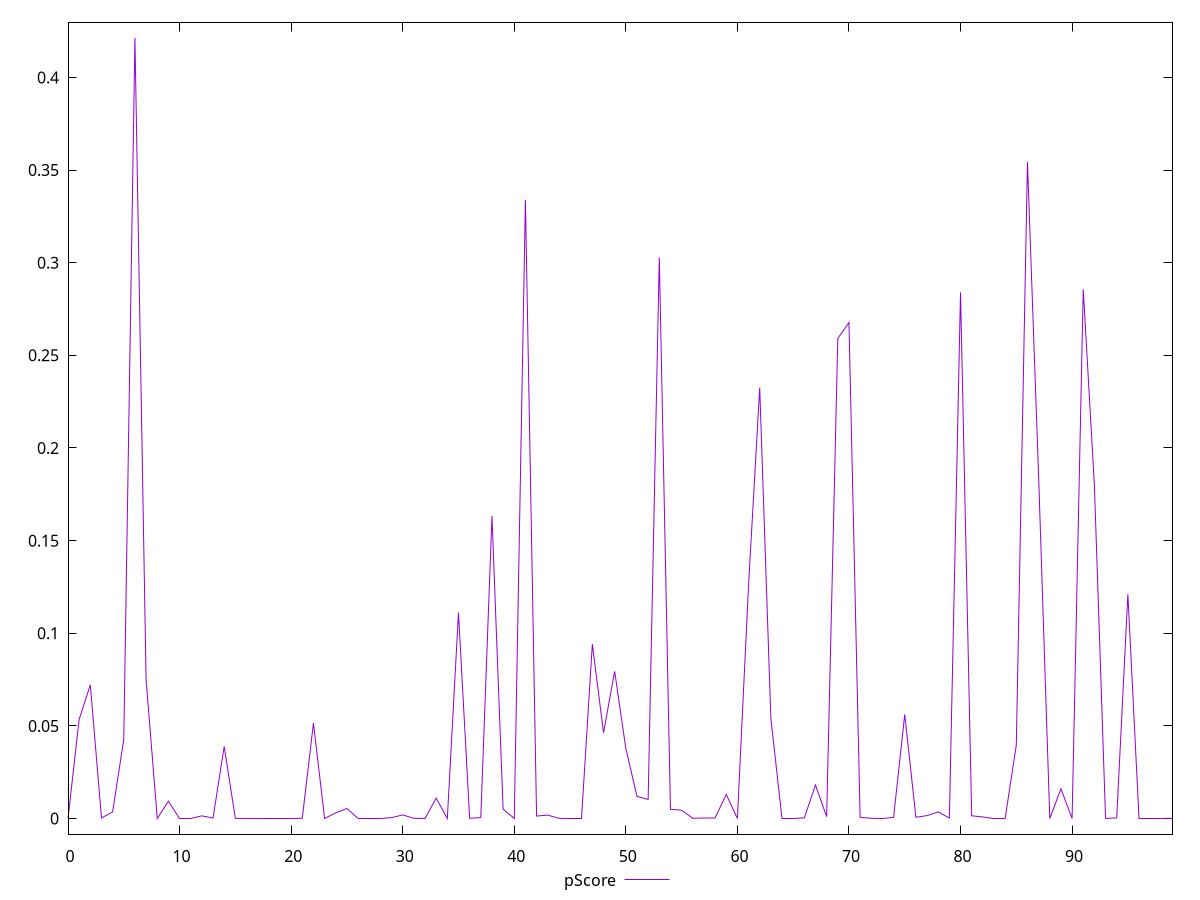 reset

$pScore <<EOF
0 0.00003328613764852495
1 0.053498943754780814
2 0.07214530636333805
3 0.00030248703959923073
4 0.0035838505966652168
5 0.04285492207800856
6 0.4213562737251711
7 0.07498002037501761
8 1.6280043979577385e-9
9 0.009369735623420472
10 1.064581313658941e-7
11 8.162534498312723e-8
12 0.001431894375320708
13 0.00026594334346879966
14 0.03891860600233393
15 0.000056587882179603977
16 0.00003140577553739643
17 0.00003328613764852495
18 1.5121646712579206e-9
19 1.7472724828104802e-7
20 4.237049189281805e-8
21 0.0001759238110351502
22 0.051473466190314454
23 0.000014342549110590852
24 0.0030774017198232917
25 0.005437340316295336
26 0.00004145605555921916
27 1.0119977522649037e-8
28 9.080514118409155e-13
29 0.00048554042402915165
30 0.0019422526554976893
31 0.00011548936111976937
32 0.00002254918647592863
33 0.010981097786217975
34 0.00002797106013235906
35 0.11113029204140829
36 0.00009530690760284344
37 0.0005273663647676341
38 0.16330940273927852
39 0.005054687874945563
40 0.000024222435927701014
41 0.3339840140442445
42 0.0013247820674856525
43 0.0018590317764357045
44 0.00008630631653161469
45 8.720332161926692e-8
46 1.1594430415762247e-9
47 0.09414032826104157
48 0.046291298444568474
49 0.07943955165946581
50 0.037810475864455906
51 0.011947380868932822
52 0.01028548949198066
53 0.3028647992039756
54 0.004963463535978541
55 0.004491380642152321
56 0.00012870218034216618
57 0.00025754996193821933
58 0.00027462332662042677
59 0.01300152408299432
60 0.000012475853683524551
61 0.12578004105984436
62 0.232599430001515
63 0.054017666227522465
64 0.000005809373563703257
65 0.000002260368330342377
66 0.0003556913107906623
67 0.018098866204520614
68 0.0009983938039956897
69 0.2591299591374761
70 0.2677399086030029
71 0.0006547135109783442
72 0.00012285561288860603
73 0.000005150859173741473
74 0.000612419923522789
75 0.056143373174907085
76 0.0006713508409290081
77 0.0015615738335600926
78 0.0035838505966652168
79 0.00024943332377963534
80 0.2840161189616079
81 0.0014695748750490067
82 0.0008354437464437869
83 0.000001467988228809336
84 0.00004804972141148056
85 0.039675540988215796
86 0.35442811024106524
87 0.18492221170295498
88 7.711408103183715e-7
89 0.01600076443846654
90 9.153500144520876e-7
91 0.28568842876769784
92 0.1798412636533704
93 1.2265433113611834e-10
94 0.000361525376992633
95 0.12108556926865766
96 0.000003420890470395843
97 1.3017499411738243e-8
98 0.00003377440667673426
99 0.00010210998553100703
EOF

set key outside below
set xrange [0:99]
set yrange [-0.00842712547357721:0.42978339919965636]
set trange [-0.00842712547357721:0.42978339919965636]
set terminal svg size 640, 500 enhanced background rgb 'white'
set output "report_00015_2021-02-09T16-11-33.973Z/estimated-input-latency/samples/pages+cached/pScore/values.svg"

plot $pScore title "pScore" with line

reset
